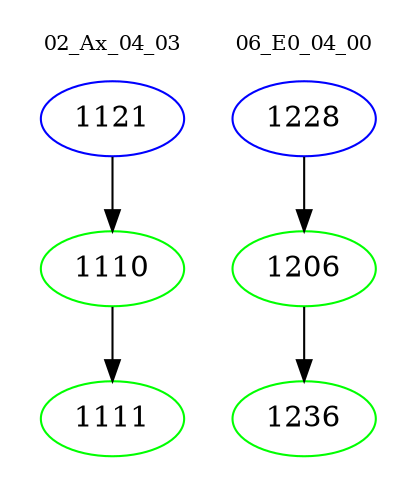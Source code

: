 digraph{
subgraph cluster_0 {
color = white
label = "02_Ax_04_03";
fontsize=10;
T0_1121 [label="1121", color="blue"]
T0_1121 -> T0_1110 [color="black"]
T0_1110 [label="1110", color="green"]
T0_1110 -> T0_1111 [color="black"]
T0_1111 [label="1111", color="green"]
}
subgraph cluster_1 {
color = white
label = "06_E0_04_00";
fontsize=10;
T1_1228 [label="1228", color="blue"]
T1_1228 -> T1_1206 [color="black"]
T1_1206 [label="1206", color="green"]
T1_1206 -> T1_1236 [color="black"]
T1_1236 [label="1236", color="green"]
}
}
